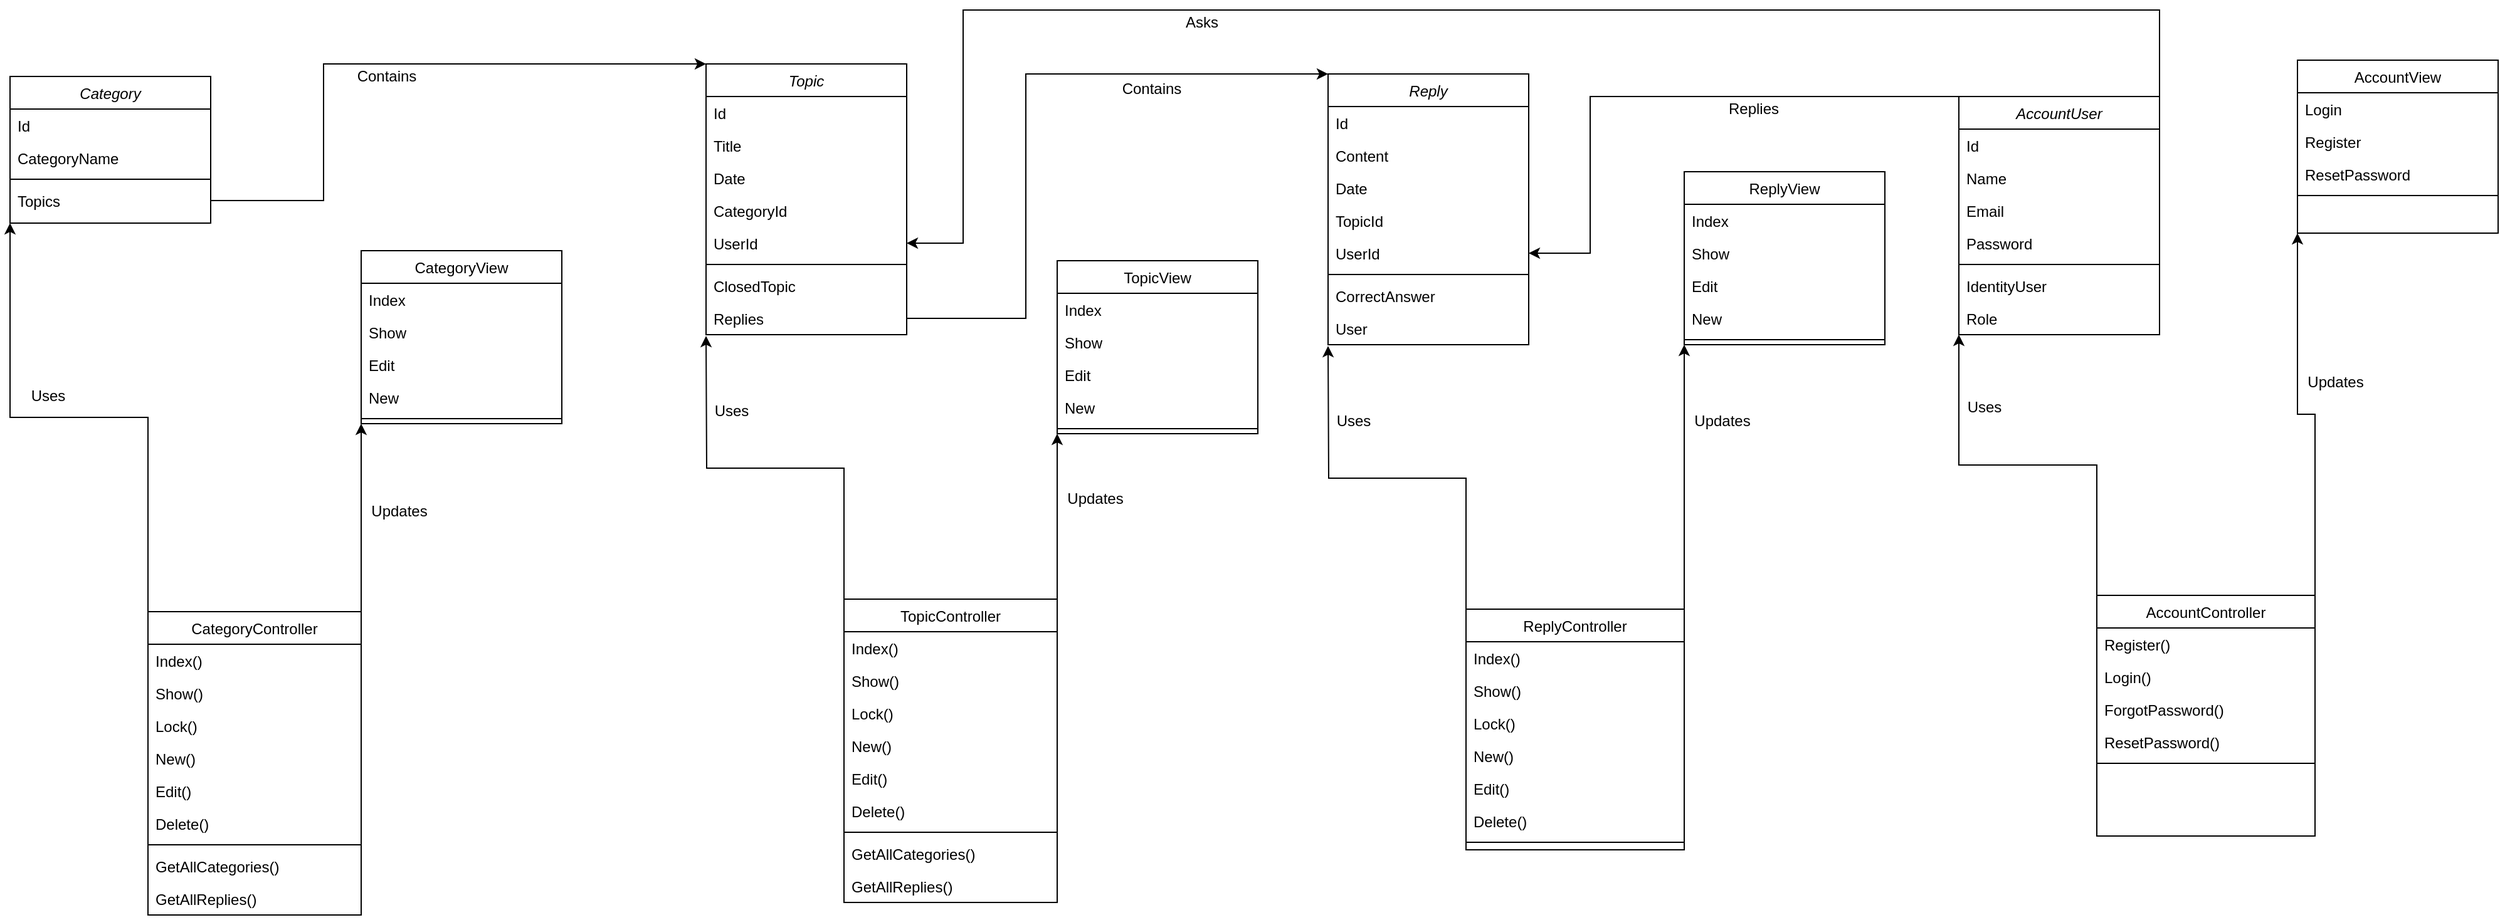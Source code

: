 <mxfile version="14.2.9" type="device"><diagram id="C5RBs43oDa-KdzZeNtuy" name="Page-1"><mxGraphModel dx="2053" dy="934" grid="1" gridSize="10" guides="1" tooltips="1" connect="1" arrows="1" fold="1" page="1" pageScale="1" pageWidth="827" pageHeight="1169" math="0" shadow="0"><root><mxCell id="WIyWlLk6GJQsqaUBKTNV-0"/><mxCell id="WIyWlLk6GJQsqaUBKTNV-1" parent="WIyWlLk6GJQsqaUBKTNV-0"/><mxCell id="Fu2iO0WbzCDHiVTkHdPR-131" value="Topic" style="swimlane;fontStyle=2;align=center;verticalAlign=top;childLayout=stackLayout;horizontal=1;startSize=26;horizontalStack=0;resizeParent=1;resizeLast=0;collapsible=1;marginBottom=0;rounded=0;shadow=0;strokeWidth=1;" vertex="1" parent="WIyWlLk6GJQsqaUBKTNV-1"><mxGeometry x="655" y="63" width="160" height="216" as="geometry"><mxRectangle x="230" y="140" width="160" height="26" as="alternateBounds"/></mxGeometry></mxCell><mxCell id="Fu2iO0WbzCDHiVTkHdPR-132" value="Id" style="text;align=left;verticalAlign=top;spacingLeft=4;spacingRight=4;overflow=hidden;rotatable=0;points=[[0,0.5],[1,0.5]];portConstraint=eastwest;" vertex="1" parent="Fu2iO0WbzCDHiVTkHdPR-131"><mxGeometry y="26" width="160" height="26" as="geometry"/></mxCell><mxCell id="Fu2iO0WbzCDHiVTkHdPR-133" value="Title" style="text;align=left;verticalAlign=top;spacingLeft=4;spacingRight=4;overflow=hidden;rotatable=0;points=[[0,0.5],[1,0.5]];portConstraint=eastwest;rounded=0;shadow=0;html=0;" vertex="1" parent="Fu2iO0WbzCDHiVTkHdPR-131"><mxGeometry y="52" width="160" height="26" as="geometry"/></mxCell><mxCell id="Fu2iO0WbzCDHiVTkHdPR-134" value="Date" style="text;align=left;verticalAlign=top;spacingLeft=4;spacingRight=4;overflow=hidden;rotatable=0;points=[[0,0.5],[1,0.5]];portConstraint=eastwest;rounded=0;shadow=0;html=0;" vertex="1" parent="Fu2iO0WbzCDHiVTkHdPR-131"><mxGeometry y="78" width="160" height="26" as="geometry"/></mxCell><mxCell id="Fu2iO0WbzCDHiVTkHdPR-135" value="CategoryId" style="text;align=left;verticalAlign=top;spacingLeft=4;spacingRight=4;overflow=hidden;rotatable=0;points=[[0,0.5],[1,0.5]];portConstraint=eastwest;rounded=0;shadow=0;html=0;" vertex="1" parent="Fu2iO0WbzCDHiVTkHdPR-131"><mxGeometry y="104" width="160" height="26" as="geometry"/></mxCell><mxCell id="Fu2iO0WbzCDHiVTkHdPR-136" value="UserId" style="text;align=left;verticalAlign=top;spacingLeft=4;spacingRight=4;overflow=hidden;rotatable=0;points=[[0,0.5],[1,0.5]];portConstraint=eastwest;rounded=0;shadow=0;html=0;" vertex="1" parent="Fu2iO0WbzCDHiVTkHdPR-131"><mxGeometry y="130" width="160" height="26" as="geometry"/></mxCell><mxCell id="Fu2iO0WbzCDHiVTkHdPR-137" value="" style="line;html=1;strokeWidth=1;align=left;verticalAlign=middle;spacingTop=-1;spacingLeft=3;spacingRight=3;rotatable=0;labelPosition=right;points=[];portConstraint=eastwest;" vertex="1" parent="Fu2iO0WbzCDHiVTkHdPR-131"><mxGeometry y="156" width="160" height="8" as="geometry"/></mxCell><mxCell id="Fu2iO0WbzCDHiVTkHdPR-138" value="ClosedTopic" style="text;align=left;verticalAlign=top;spacingLeft=4;spacingRight=4;overflow=hidden;rotatable=0;points=[[0,0.5],[1,0.5]];portConstraint=eastwest;" vertex="1" parent="Fu2iO0WbzCDHiVTkHdPR-131"><mxGeometry y="164" width="160" height="26" as="geometry"/></mxCell><mxCell id="Fu2iO0WbzCDHiVTkHdPR-139" value="Replies" style="text;align=left;verticalAlign=top;spacingLeft=4;spacingRight=4;overflow=hidden;rotatable=0;points=[[0,0.5],[1,0.5]];portConstraint=eastwest;" vertex="1" parent="Fu2iO0WbzCDHiVTkHdPR-131"><mxGeometry y="190" width="160" height="26" as="geometry"/></mxCell><mxCell id="Fu2iO0WbzCDHiVTkHdPR-140" value="TopicView" style="swimlane;fontStyle=0;align=center;verticalAlign=top;childLayout=stackLayout;horizontal=1;startSize=26;horizontalStack=0;resizeParent=1;resizeLast=0;collapsible=1;marginBottom=0;rounded=0;shadow=0;strokeWidth=1;" vertex="1" parent="WIyWlLk6GJQsqaUBKTNV-1"><mxGeometry x="935" y="220" width="160" height="138" as="geometry"><mxRectangle x="340" y="380" width="170" height="26" as="alternateBounds"/></mxGeometry></mxCell><mxCell id="Fu2iO0WbzCDHiVTkHdPR-141" value="Index" style="text;align=left;verticalAlign=top;spacingLeft=4;spacingRight=4;overflow=hidden;rotatable=0;points=[[0,0.5],[1,0.5]];portConstraint=eastwest;" vertex="1" parent="Fu2iO0WbzCDHiVTkHdPR-140"><mxGeometry y="26" width="160" height="26" as="geometry"/></mxCell><mxCell id="Fu2iO0WbzCDHiVTkHdPR-142" value="Show" style="text;align=left;verticalAlign=top;spacingLeft=4;spacingRight=4;overflow=hidden;rotatable=0;points=[[0,0.5],[1,0.5]];portConstraint=eastwest;" vertex="1" parent="Fu2iO0WbzCDHiVTkHdPR-140"><mxGeometry y="52" width="160" height="26" as="geometry"/></mxCell><mxCell id="Fu2iO0WbzCDHiVTkHdPR-143" value="Edit" style="text;align=left;verticalAlign=top;spacingLeft=4;spacingRight=4;overflow=hidden;rotatable=0;points=[[0,0.5],[1,0.5]];portConstraint=eastwest;" vertex="1" parent="Fu2iO0WbzCDHiVTkHdPR-140"><mxGeometry y="78" width="160" height="26" as="geometry"/></mxCell><mxCell id="Fu2iO0WbzCDHiVTkHdPR-144" value="New" style="text;align=left;verticalAlign=top;spacingLeft=4;spacingRight=4;overflow=hidden;rotatable=0;points=[[0,0.5],[1,0.5]];portConstraint=eastwest;" vertex="1" parent="Fu2iO0WbzCDHiVTkHdPR-140"><mxGeometry y="104" width="160" height="26" as="geometry"/></mxCell><mxCell id="Fu2iO0WbzCDHiVTkHdPR-145" value="" style="line;html=1;strokeWidth=1;align=left;verticalAlign=middle;spacingTop=-1;spacingLeft=3;spacingRight=3;rotatable=0;labelPosition=right;points=[];portConstraint=eastwest;" vertex="1" parent="Fu2iO0WbzCDHiVTkHdPR-140"><mxGeometry y="130" width="160" height="8" as="geometry"/></mxCell><mxCell id="Fu2iO0WbzCDHiVTkHdPR-146" style="edgeStyle=orthogonalEdgeStyle;rounded=0;orthogonalLoop=1;jettySize=auto;html=1;exitX=0;exitY=0;exitDx=0;exitDy=0;" edge="1" parent="WIyWlLk6GJQsqaUBKTNV-1" source="Fu2iO0WbzCDHiVTkHdPR-148"><mxGeometry relative="1" as="geometry"><mxPoint x="655" y="280" as="targetPoint"/></mxGeometry></mxCell><mxCell id="Fu2iO0WbzCDHiVTkHdPR-147" style="edgeStyle=orthogonalEdgeStyle;rounded=0;orthogonalLoop=1;jettySize=auto;html=1;exitX=1;exitY=0;exitDx=0;exitDy=0;entryX=0;entryY=1;entryDx=0;entryDy=0;" edge="1" parent="WIyWlLk6GJQsqaUBKTNV-1" source="Fu2iO0WbzCDHiVTkHdPR-148" target="Fu2iO0WbzCDHiVTkHdPR-140"><mxGeometry relative="1" as="geometry"/></mxCell><mxCell id="Fu2iO0WbzCDHiVTkHdPR-148" value="TopicController" style="swimlane;fontStyle=0;align=center;verticalAlign=top;childLayout=stackLayout;horizontal=1;startSize=26;horizontalStack=0;resizeParent=1;resizeLast=0;collapsible=1;marginBottom=0;rounded=0;shadow=0;strokeWidth=1;" vertex="1" parent="WIyWlLk6GJQsqaUBKTNV-1"><mxGeometry x="765" y="490" width="170" height="242" as="geometry"><mxRectangle x="550" y="140" width="160" height="26" as="alternateBounds"/></mxGeometry></mxCell><mxCell id="Fu2iO0WbzCDHiVTkHdPR-149" value="Index()" style="text;align=left;verticalAlign=top;spacingLeft=4;spacingRight=4;overflow=hidden;rotatable=0;points=[[0,0.5],[1,0.5]];portConstraint=eastwest;" vertex="1" parent="Fu2iO0WbzCDHiVTkHdPR-148"><mxGeometry y="26" width="170" height="26" as="geometry"/></mxCell><mxCell id="Fu2iO0WbzCDHiVTkHdPR-150" value="Show()" style="text;align=left;verticalAlign=top;spacingLeft=4;spacingRight=4;overflow=hidden;rotatable=0;points=[[0,0.5],[1,0.5]];portConstraint=eastwest;rounded=0;shadow=0;html=0;" vertex="1" parent="Fu2iO0WbzCDHiVTkHdPR-148"><mxGeometry y="52" width="170" height="26" as="geometry"/></mxCell><mxCell id="Fu2iO0WbzCDHiVTkHdPR-151" value="Lock()" style="text;align=left;verticalAlign=top;spacingLeft=4;spacingRight=4;overflow=hidden;rotatable=0;points=[[0,0.5],[1,0.5]];portConstraint=eastwest;rounded=0;shadow=0;html=0;" vertex="1" parent="Fu2iO0WbzCDHiVTkHdPR-148"><mxGeometry y="78" width="170" height="26" as="geometry"/></mxCell><mxCell id="Fu2iO0WbzCDHiVTkHdPR-152" value="New()" style="text;align=left;verticalAlign=top;spacingLeft=4;spacingRight=4;overflow=hidden;rotatable=0;points=[[0,0.5],[1,0.5]];portConstraint=eastwest;rounded=0;shadow=0;html=0;" vertex="1" parent="Fu2iO0WbzCDHiVTkHdPR-148"><mxGeometry y="104" width="170" height="26" as="geometry"/></mxCell><mxCell id="Fu2iO0WbzCDHiVTkHdPR-153" value="Edit()" style="text;align=left;verticalAlign=top;spacingLeft=4;spacingRight=4;overflow=hidden;rotatable=0;points=[[0,0.5],[1,0.5]];portConstraint=eastwest;rounded=0;shadow=0;html=0;" vertex="1" parent="Fu2iO0WbzCDHiVTkHdPR-148"><mxGeometry y="130" width="170" height="26" as="geometry"/></mxCell><mxCell id="Fu2iO0WbzCDHiVTkHdPR-154" value="Delete()" style="text;align=left;verticalAlign=top;spacingLeft=4;spacingRight=4;overflow=hidden;rotatable=0;points=[[0,0.5],[1,0.5]];portConstraint=eastwest;rounded=0;shadow=0;html=0;" vertex="1" parent="Fu2iO0WbzCDHiVTkHdPR-148"><mxGeometry y="156" width="170" height="26" as="geometry"/></mxCell><mxCell id="Fu2iO0WbzCDHiVTkHdPR-155" value="" style="line;html=1;strokeWidth=1;align=left;verticalAlign=middle;spacingTop=-1;spacingLeft=3;spacingRight=3;rotatable=0;labelPosition=right;points=[];portConstraint=eastwest;" vertex="1" parent="Fu2iO0WbzCDHiVTkHdPR-148"><mxGeometry y="182" width="170" height="8" as="geometry"/></mxCell><mxCell id="Fu2iO0WbzCDHiVTkHdPR-156" value="GetAllCategories()" style="text;align=left;verticalAlign=top;spacingLeft=4;spacingRight=4;overflow=hidden;rotatable=0;points=[[0,0.5],[1,0.5]];portConstraint=eastwest;" vertex="1" parent="Fu2iO0WbzCDHiVTkHdPR-148"><mxGeometry y="190" width="170" height="26" as="geometry"/></mxCell><mxCell id="Fu2iO0WbzCDHiVTkHdPR-157" value="GetAllReplies()" style="text;align=left;verticalAlign=top;spacingLeft=4;spacingRight=4;overflow=hidden;rotatable=0;points=[[0,0.5],[1,0.5]];portConstraint=eastwest;" vertex="1" parent="Fu2iO0WbzCDHiVTkHdPR-148"><mxGeometry y="216" width="170" height="26" as="geometry"/></mxCell><mxCell id="Fu2iO0WbzCDHiVTkHdPR-158" value="Uses" style="text;html=1;align=center;verticalAlign=middle;resizable=0;points=[];autosize=1;" vertex="1" parent="WIyWlLk6GJQsqaUBKTNV-1"><mxGeometry x="655" y="330" width="40" height="20" as="geometry"/></mxCell><mxCell id="Fu2iO0WbzCDHiVTkHdPR-159" value="Updates" style="text;html=1;align=center;verticalAlign=middle;resizable=0;points=[];autosize=1;" vertex="1" parent="WIyWlLk6GJQsqaUBKTNV-1"><mxGeometry x="935" y="400" width="60" height="20" as="geometry"/></mxCell><mxCell id="Fu2iO0WbzCDHiVTkHdPR-160" value="Reply" style="swimlane;fontStyle=2;align=center;verticalAlign=top;childLayout=stackLayout;horizontal=1;startSize=26;horizontalStack=0;resizeParent=1;resizeLast=0;collapsible=1;marginBottom=0;rounded=0;shadow=0;strokeWidth=1;" vertex="1" parent="WIyWlLk6GJQsqaUBKTNV-1"><mxGeometry x="1151" y="71" width="160" height="216" as="geometry"><mxRectangle x="230" y="140" width="160" height="26" as="alternateBounds"/></mxGeometry></mxCell><mxCell id="Fu2iO0WbzCDHiVTkHdPR-161" value="Id" style="text;align=left;verticalAlign=top;spacingLeft=4;spacingRight=4;overflow=hidden;rotatable=0;points=[[0,0.5],[1,0.5]];portConstraint=eastwest;" vertex="1" parent="Fu2iO0WbzCDHiVTkHdPR-160"><mxGeometry y="26" width="160" height="26" as="geometry"/></mxCell><mxCell id="Fu2iO0WbzCDHiVTkHdPR-162" value="Content" style="text;align=left;verticalAlign=top;spacingLeft=4;spacingRight=4;overflow=hidden;rotatable=0;points=[[0,0.5],[1,0.5]];portConstraint=eastwest;rounded=0;shadow=0;html=0;" vertex="1" parent="Fu2iO0WbzCDHiVTkHdPR-160"><mxGeometry y="52" width="160" height="26" as="geometry"/></mxCell><mxCell id="Fu2iO0WbzCDHiVTkHdPR-163" value="Date" style="text;align=left;verticalAlign=top;spacingLeft=4;spacingRight=4;overflow=hidden;rotatable=0;points=[[0,0.5],[1,0.5]];portConstraint=eastwest;rounded=0;shadow=0;html=0;" vertex="1" parent="Fu2iO0WbzCDHiVTkHdPR-160"><mxGeometry y="78" width="160" height="26" as="geometry"/></mxCell><mxCell id="Fu2iO0WbzCDHiVTkHdPR-164" value="TopicId" style="text;align=left;verticalAlign=top;spacingLeft=4;spacingRight=4;overflow=hidden;rotatable=0;points=[[0,0.5],[1,0.5]];portConstraint=eastwest;rounded=0;shadow=0;html=0;" vertex="1" parent="Fu2iO0WbzCDHiVTkHdPR-160"><mxGeometry y="104" width="160" height="26" as="geometry"/></mxCell><mxCell id="Fu2iO0WbzCDHiVTkHdPR-165" value="UserId" style="text;align=left;verticalAlign=top;spacingLeft=4;spacingRight=4;overflow=hidden;rotatable=0;points=[[0,0.5],[1,0.5]];portConstraint=eastwest;rounded=0;shadow=0;html=0;" vertex="1" parent="Fu2iO0WbzCDHiVTkHdPR-160"><mxGeometry y="130" width="160" height="26" as="geometry"/></mxCell><mxCell id="Fu2iO0WbzCDHiVTkHdPR-166" value="" style="line;html=1;strokeWidth=1;align=left;verticalAlign=middle;spacingTop=-1;spacingLeft=3;spacingRight=3;rotatable=0;labelPosition=right;points=[];portConstraint=eastwest;" vertex="1" parent="Fu2iO0WbzCDHiVTkHdPR-160"><mxGeometry y="156" width="160" height="8" as="geometry"/></mxCell><mxCell id="Fu2iO0WbzCDHiVTkHdPR-167" value="CorrectAnswer" style="text;align=left;verticalAlign=top;spacingLeft=4;spacingRight=4;overflow=hidden;rotatable=0;points=[[0,0.5],[1,0.5]];portConstraint=eastwest;" vertex="1" parent="Fu2iO0WbzCDHiVTkHdPR-160"><mxGeometry y="164" width="160" height="26" as="geometry"/></mxCell><mxCell id="Fu2iO0WbzCDHiVTkHdPR-168" value="User" style="text;align=left;verticalAlign=top;spacingLeft=4;spacingRight=4;overflow=hidden;rotatable=0;points=[[0,0.5],[1,0.5]];portConstraint=eastwest;" vertex="1" parent="Fu2iO0WbzCDHiVTkHdPR-160"><mxGeometry y="190" width="160" height="26" as="geometry"/></mxCell><mxCell id="Fu2iO0WbzCDHiVTkHdPR-169" value="ReplyView" style="swimlane;fontStyle=0;align=center;verticalAlign=top;childLayout=stackLayout;horizontal=1;startSize=26;horizontalStack=0;resizeParent=1;resizeLast=0;collapsible=1;marginBottom=0;rounded=0;shadow=0;strokeWidth=1;" vertex="1" parent="WIyWlLk6GJQsqaUBKTNV-1"><mxGeometry x="1435" y="149" width="160" height="138" as="geometry"><mxRectangle x="340" y="380" width="170" height="26" as="alternateBounds"/></mxGeometry></mxCell><mxCell id="Fu2iO0WbzCDHiVTkHdPR-170" value="Index" style="text;align=left;verticalAlign=top;spacingLeft=4;spacingRight=4;overflow=hidden;rotatable=0;points=[[0,0.5],[1,0.5]];portConstraint=eastwest;" vertex="1" parent="Fu2iO0WbzCDHiVTkHdPR-169"><mxGeometry y="26" width="160" height="26" as="geometry"/></mxCell><mxCell id="Fu2iO0WbzCDHiVTkHdPR-171" value="Show" style="text;align=left;verticalAlign=top;spacingLeft=4;spacingRight=4;overflow=hidden;rotatable=0;points=[[0,0.5],[1,0.5]];portConstraint=eastwest;" vertex="1" parent="Fu2iO0WbzCDHiVTkHdPR-169"><mxGeometry y="52" width="160" height="26" as="geometry"/></mxCell><mxCell id="Fu2iO0WbzCDHiVTkHdPR-172" value="Edit" style="text;align=left;verticalAlign=top;spacingLeft=4;spacingRight=4;overflow=hidden;rotatable=0;points=[[0,0.5],[1,0.5]];portConstraint=eastwest;" vertex="1" parent="Fu2iO0WbzCDHiVTkHdPR-169"><mxGeometry y="78" width="160" height="26" as="geometry"/></mxCell><mxCell id="Fu2iO0WbzCDHiVTkHdPR-173" value="New" style="text;align=left;verticalAlign=top;spacingLeft=4;spacingRight=4;overflow=hidden;rotatable=0;points=[[0,0.5],[1,0.5]];portConstraint=eastwest;" vertex="1" parent="Fu2iO0WbzCDHiVTkHdPR-169"><mxGeometry y="104" width="160" height="26" as="geometry"/></mxCell><mxCell id="Fu2iO0WbzCDHiVTkHdPR-174" value="" style="line;html=1;strokeWidth=1;align=left;verticalAlign=middle;spacingTop=-1;spacingLeft=3;spacingRight=3;rotatable=0;labelPosition=right;points=[];portConstraint=eastwest;" vertex="1" parent="Fu2iO0WbzCDHiVTkHdPR-169"><mxGeometry y="130" width="160" height="8" as="geometry"/></mxCell><mxCell id="Fu2iO0WbzCDHiVTkHdPR-175" style="edgeStyle=orthogonalEdgeStyle;rounded=0;orthogonalLoop=1;jettySize=auto;html=1;exitX=0;exitY=0;exitDx=0;exitDy=0;" edge="1" parent="WIyWlLk6GJQsqaUBKTNV-1" source="Fu2iO0WbzCDHiVTkHdPR-177"><mxGeometry relative="1" as="geometry"><mxPoint x="1151" y="288" as="targetPoint"/></mxGeometry></mxCell><mxCell id="Fu2iO0WbzCDHiVTkHdPR-176" style="edgeStyle=orthogonalEdgeStyle;rounded=0;orthogonalLoop=1;jettySize=auto;html=1;exitX=1;exitY=0;exitDx=0;exitDy=0;entryX=0;entryY=1;entryDx=0;entryDy=0;" edge="1" parent="WIyWlLk6GJQsqaUBKTNV-1" source="Fu2iO0WbzCDHiVTkHdPR-177" target="Fu2iO0WbzCDHiVTkHdPR-169"><mxGeometry relative="1" as="geometry"/></mxCell><mxCell id="Fu2iO0WbzCDHiVTkHdPR-177" value="ReplyController" style="swimlane;fontStyle=0;align=center;verticalAlign=top;childLayout=stackLayout;horizontal=1;startSize=26;horizontalStack=0;resizeParent=1;resizeLast=0;collapsible=1;marginBottom=0;rounded=0;shadow=0;strokeWidth=1;" vertex="1" parent="WIyWlLk6GJQsqaUBKTNV-1"><mxGeometry x="1261" y="498" width="174" height="192" as="geometry"><mxRectangle x="550" y="140" width="160" height="26" as="alternateBounds"/></mxGeometry></mxCell><mxCell id="Fu2iO0WbzCDHiVTkHdPR-178" value="Index()" style="text;align=left;verticalAlign=top;spacingLeft=4;spacingRight=4;overflow=hidden;rotatable=0;points=[[0,0.5],[1,0.5]];portConstraint=eastwest;" vertex="1" parent="Fu2iO0WbzCDHiVTkHdPR-177"><mxGeometry y="26" width="174" height="26" as="geometry"/></mxCell><mxCell id="Fu2iO0WbzCDHiVTkHdPR-179" value="Show()" style="text;align=left;verticalAlign=top;spacingLeft=4;spacingRight=4;overflow=hidden;rotatable=0;points=[[0,0.5],[1,0.5]];portConstraint=eastwest;rounded=0;shadow=0;html=0;" vertex="1" parent="Fu2iO0WbzCDHiVTkHdPR-177"><mxGeometry y="52" width="174" height="26" as="geometry"/></mxCell><mxCell id="Fu2iO0WbzCDHiVTkHdPR-180" value="Lock()" style="text;align=left;verticalAlign=top;spacingLeft=4;spacingRight=4;overflow=hidden;rotatable=0;points=[[0,0.5],[1,0.5]];portConstraint=eastwest;rounded=0;shadow=0;html=0;" vertex="1" parent="Fu2iO0WbzCDHiVTkHdPR-177"><mxGeometry y="78" width="174" height="26" as="geometry"/></mxCell><mxCell id="Fu2iO0WbzCDHiVTkHdPR-181" value="New()" style="text;align=left;verticalAlign=top;spacingLeft=4;spacingRight=4;overflow=hidden;rotatable=0;points=[[0,0.5],[1,0.5]];portConstraint=eastwest;rounded=0;shadow=0;html=0;" vertex="1" parent="Fu2iO0WbzCDHiVTkHdPR-177"><mxGeometry y="104" width="174" height="26" as="geometry"/></mxCell><mxCell id="Fu2iO0WbzCDHiVTkHdPR-182" value="Edit()" style="text;align=left;verticalAlign=top;spacingLeft=4;spacingRight=4;overflow=hidden;rotatable=0;points=[[0,0.5],[1,0.5]];portConstraint=eastwest;rounded=0;shadow=0;html=0;" vertex="1" parent="Fu2iO0WbzCDHiVTkHdPR-177"><mxGeometry y="130" width="174" height="26" as="geometry"/></mxCell><mxCell id="Fu2iO0WbzCDHiVTkHdPR-183" value="Delete()" style="text;align=left;verticalAlign=top;spacingLeft=4;spacingRight=4;overflow=hidden;rotatable=0;points=[[0,0.5],[1,0.5]];portConstraint=eastwest;rounded=0;shadow=0;html=0;" vertex="1" parent="Fu2iO0WbzCDHiVTkHdPR-177"><mxGeometry y="156" width="174" height="26" as="geometry"/></mxCell><mxCell id="Fu2iO0WbzCDHiVTkHdPR-184" value="" style="line;html=1;strokeWidth=1;align=left;verticalAlign=middle;spacingTop=-1;spacingLeft=3;spacingRight=3;rotatable=0;labelPosition=right;points=[];portConstraint=eastwest;" vertex="1" parent="Fu2iO0WbzCDHiVTkHdPR-177"><mxGeometry y="182" width="174" height="8" as="geometry"/></mxCell><mxCell id="Fu2iO0WbzCDHiVTkHdPR-185" value="Uses" style="text;html=1;align=center;verticalAlign=middle;resizable=0;points=[];autosize=1;" vertex="1" parent="WIyWlLk6GJQsqaUBKTNV-1"><mxGeometry x="1151" y="338" width="40" height="20" as="geometry"/></mxCell><mxCell id="Fu2iO0WbzCDHiVTkHdPR-186" value="Updates" style="text;html=1;align=center;verticalAlign=middle;resizable=0;points=[];autosize=1;" vertex="1" parent="WIyWlLk6GJQsqaUBKTNV-1"><mxGeometry x="1435" y="338" width="60" height="20" as="geometry"/></mxCell><mxCell id="Fu2iO0WbzCDHiVTkHdPR-187" style="edgeStyle=orthogonalEdgeStyle;rounded=0;orthogonalLoop=1;jettySize=auto;html=1;entryX=0;entryY=0;entryDx=0;entryDy=0;" edge="1" parent="WIyWlLk6GJQsqaUBKTNV-1" source="Fu2iO0WbzCDHiVTkHdPR-139" target="Fu2iO0WbzCDHiVTkHdPR-160"><mxGeometry relative="1" as="geometry"><Array as="points"><mxPoint x="910" y="266"/><mxPoint x="910" y="71"/></Array></mxGeometry></mxCell><mxCell id="Fu2iO0WbzCDHiVTkHdPR-188" value="Contains" style="text;html=1;align=center;verticalAlign=middle;resizable=0;points=[];autosize=1;" vertex="1" parent="WIyWlLk6GJQsqaUBKTNV-1"><mxGeometry x="980" y="73" width="60" height="20" as="geometry"/></mxCell><mxCell id="Fu2iO0WbzCDHiVTkHdPR-189" value="Category" style="swimlane;fontStyle=2;align=center;verticalAlign=top;childLayout=stackLayout;horizontal=1;startSize=26;horizontalStack=0;resizeParent=1;resizeLast=0;collapsible=1;marginBottom=0;rounded=0;shadow=0;strokeWidth=1;" vertex="1" parent="WIyWlLk6GJQsqaUBKTNV-1"><mxGeometry x="100" y="73" width="160" height="117" as="geometry"><mxRectangle x="230" y="140" width="160" height="26" as="alternateBounds"/></mxGeometry></mxCell><mxCell id="Fu2iO0WbzCDHiVTkHdPR-190" value="Id" style="text;align=left;verticalAlign=top;spacingLeft=4;spacingRight=4;overflow=hidden;rotatable=0;points=[[0,0.5],[1,0.5]];portConstraint=eastwest;" vertex="1" parent="Fu2iO0WbzCDHiVTkHdPR-189"><mxGeometry y="26" width="160" height="26" as="geometry"/></mxCell><mxCell id="Fu2iO0WbzCDHiVTkHdPR-191" value="CategoryName" style="text;align=left;verticalAlign=top;spacingLeft=4;spacingRight=4;overflow=hidden;rotatable=0;points=[[0,0.5],[1,0.5]];portConstraint=eastwest;rounded=0;shadow=0;html=0;" vertex="1" parent="Fu2iO0WbzCDHiVTkHdPR-189"><mxGeometry y="52" width="160" height="26" as="geometry"/></mxCell><mxCell id="Fu2iO0WbzCDHiVTkHdPR-195" value="" style="line;html=1;strokeWidth=1;align=left;verticalAlign=middle;spacingTop=-1;spacingLeft=3;spacingRight=3;rotatable=0;labelPosition=right;points=[];portConstraint=eastwest;" vertex="1" parent="Fu2iO0WbzCDHiVTkHdPR-189"><mxGeometry y="78" width="160" height="8" as="geometry"/></mxCell><mxCell id="Fu2iO0WbzCDHiVTkHdPR-196" value="Topics" style="text;align=left;verticalAlign=top;spacingLeft=4;spacingRight=4;overflow=hidden;rotatable=0;points=[[0,0.5],[1,0.5]];portConstraint=eastwest;" vertex="1" parent="Fu2iO0WbzCDHiVTkHdPR-189"><mxGeometry y="86" width="160" height="26" as="geometry"/></mxCell><mxCell id="Fu2iO0WbzCDHiVTkHdPR-198" value="CategoryView" style="swimlane;fontStyle=0;align=center;verticalAlign=top;childLayout=stackLayout;horizontal=1;startSize=26;horizontalStack=0;resizeParent=1;resizeLast=0;collapsible=1;marginBottom=0;rounded=0;shadow=0;strokeWidth=1;" vertex="1" parent="WIyWlLk6GJQsqaUBKTNV-1"><mxGeometry x="380" y="212" width="160" height="138" as="geometry"><mxRectangle x="340" y="380" width="170" height="26" as="alternateBounds"/></mxGeometry></mxCell><mxCell id="Fu2iO0WbzCDHiVTkHdPR-199" value="Index" style="text;align=left;verticalAlign=top;spacingLeft=4;spacingRight=4;overflow=hidden;rotatable=0;points=[[0,0.5],[1,0.5]];portConstraint=eastwest;" vertex="1" parent="Fu2iO0WbzCDHiVTkHdPR-198"><mxGeometry y="26" width="160" height="26" as="geometry"/></mxCell><mxCell id="Fu2iO0WbzCDHiVTkHdPR-200" value="Show" style="text;align=left;verticalAlign=top;spacingLeft=4;spacingRight=4;overflow=hidden;rotatable=0;points=[[0,0.5],[1,0.5]];portConstraint=eastwest;" vertex="1" parent="Fu2iO0WbzCDHiVTkHdPR-198"><mxGeometry y="52" width="160" height="26" as="geometry"/></mxCell><mxCell id="Fu2iO0WbzCDHiVTkHdPR-201" value="Edit" style="text;align=left;verticalAlign=top;spacingLeft=4;spacingRight=4;overflow=hidden;rotatable=0;points=[[0,0.5],[1,0.5]];portConstraint=eastwest;" vertex="1" parent="Fu2iO0WbzCDHiVTkHdPR-198"><mxGeometry y="78" width="160" height="26" as="geometry"/></mxCell><mxCell id="Fu2iO0WbzCDHiVTkHdPR-202" value="New" style="text;align=left;verticalAlign=top;spacingLeft=4;spacingRight=4;overflow=hidden;rotatable=0;points=[[0,0.5],[1,0.5]];portConstraint=eastwest;" vertex="1" parent="Fu2iO0WbzCDHiVTkHdPR-198"><mxGeometry y="104" width="160" height="26" as="geometry"/></mxCell><mxCell id="Fu2iO0WbzCDHiVTkHdPR-203" value="" style="line;html=1;strokeWidth=1;align=left;verticalAlign=middle;spacingTop=-1;spacingLeft=3;spacingRight=3;rotatable=0;labelPosition=right;points=[];portConstraint=eastwest;" vertex="1" parent="Fu2iO0WbzCDHiVTkHdPR-198"><mxGeometry y="130" width="160" height="8" as="geometry"/></mxCell><mxCell id="Fu2iO0WbzCDHiVTkHdPR-204" style="edgeStyle=orthogonalEdgeStyle;rounded=0;orthogonalLoop=1;jettySize=auto;html=1;exitX=0;exitY=0;exitDx=0;exitDy=0;entryX=0;entryY=1;entryDx=0;entryDy=0;" edge="1" parent="WIyWlLk6GJQsqaUBKTNV-1" source="Fu2iO0WbzCDHiVTkHdPR-206" target="Fu2iO0WbzCDHiVTkHdPR-189"><mxGeometry relative="1" as="geometry"><mxPoint x="100" y="290" as="targetPoint"/></mxGeometry></mxCell><mxCell id="Fu2iO0WbzCDHiVTkHdPR-205" style="edgeStyle=orthogonalEdgeStyle;rounded=0;orthogonalLoop=1;jettySize=auto;html=1;exitX=1;exitY=0;exitDx=0;exitDy=0;entryX=0;entryY=1;entryDx=0;entryDy=0;" edge="1" parent="WIyWlLk6GJQsqaUBKTNV-1" source="Fu2iO0WbzCDHiVTkHdPR-206" target="Fu2iO0WbzCDHiVTkHdPR-198"><mxGeometry relative="1" as="geometry"/></mxCell><mxCell id="Fu2iO0WbzCDHiVTkHdPR-206" value="CategoryController" style="swimlane;fontStyle=0;align=center;verticalAlign=top;childLayout=stackLayout;horizontal=1;startSize=26;horizontalStack=0;resizeParent=1;resizeLast=0;collapsible=1;marginBottom=0;rounded=0;shadow=0;strokeWidth=1;" vertex="1" parent="WIyWlLk6GJQsqaUBKTNV-1"><mxGeometry x="210" y="500" width="170" height="242" as="geometry"><mxRectangle x="550" y="140" width="160" height="26" as="alternateBounds"/></mxGeometry></mxCell><mxCell id="Fu2iO0WbzCDHiVTkHdPR-207" value="Index()" style="text;align=left;verticalAlign=top;spacingLeft=4;spacingRight=4;overflow=hidden;rotatable=0;points=[[0,0.5],[1,0.5]];portConstraint=eastwest;" vertex="1" parent="Fu2iO0WbzCDHiVTkHdPR-206"><mxGeometry y="26" width="170" height="26" as="geometry"/></mxCell><mxCell id="Fu2iO0WbzCDHiVTkHdPR-208" value="Show()" style="text;align=left;verticalAlign=top;spacingLeft=4;spacingRight=4;overflow=hidden;rotatable=0;points=[[0,0.5],[1,0.5]];portConstraint=eastwest;rounded=0;shadow=0;html=0;" vertex="1" parent="Fu2iO0WbzCDHiVTkHdPR-206"><mxGeometry y="52" width="170" height="26" as="geometry"/></mxCell><mxCell id="Fu2iO0WbzCDHiVTkHdPR-209" value="Lock()" style="text;align=left;verticalAlign=top;spacingLeft=4;spacingRight=4;overflow=hidden;rotatable=0;points=[[0,0.5],[1,0.5]];portConstraint=eastwest;rounded=0;shadow=0;html=0;" vertex="1" parent="Fu2iO0WbzCDHiVTkHdPR-206"><mxGeometry y="78" width="170" height="26" as="geometry"/></mxCell><mxCell id="Fu2iO0WbzCDHiVTkHdPR-210" value="New()" style="text;align=left;verticalAlign=top;spacingLeft=4;spacingRight=4;overflow=hidden;rotatable=0;points=[[0,0.5],[1,0.5]];portConstraint=eastwest;rounded=0;shadow=0;html=0;" vertex="1" parent="Fu2iO0WbzCDHiVTkHdPR-206"><mxGeometry y="104" width="170" height="26" as="geometry"/></mxCell><mxCell id="Fu2iO0WbzCDHiVTkHdPR-211" value="Edit()" style="text;align=left;verticalAlign=top;spacingLeft=4;spacingRight=4;overflow=hidden;rotatable=0;points=[[0,0.5],[1,0.5]];portConstraint=eastwest;rounded=0;shadow=0;html=0;" vertex="1" parent="Fu2iO0WbzCDHiVTkHdPR-206"><mxGeometry y="130" width="170" height="26" as="geometry"/></mxCell><mxCell id="Fu2iO0WbzCDHiVTkHdPR-212" value="Delete()" style="text;align=left;verticalAlign=top;spacingLeft=4;spacingRight=4;overflow=hidden;rotatable=0;points=[[0,0.5],[1,0.5]];portConstraint=eastwest;rounded=0;shadow=0;html=0;" vertex="1" parent="Fu2iO0WbzCDHiVTkHdPR-206"><mxGeometry y="156" width="170" height="26" as="geometry"/></mxCell><mxCell id="Fu2iO0WbzCDHiVTkHdPR-213" value="" style="line;html=1;strokeWidth=1;align=left;verticalAlign=middle;spacingTop=-1;spacingLeft=3;spacingRight=3;rotatable=0;labelPosition=right;points=[];portConstraint=eastwest;" vertex="1" parent="Fu2iO0WbzCDHiVTkHdPR-206"><mxGeometry y="182" width="170" height="8" as="geometry"/></mxCell><mxCell id="Fu2iO0WbzCDHiVTkHdPR-214" value="GetAllCategories()" style="text;align=left;verticalAlign=top;spacingLeft=4;spacingRight=4;overflow=hidden;rotatable=0;points=[[0,0.5],[1,0.5]];portConstraint=eastwest;" vertex="1" parent="Fu2iO0WbzCDHiVTkHdPR-206"><mxGeometry y="190" width="170" height="26" as="geometry"/></mxCell><mxCell id="Fu2iO0WbzCDHiVTkHdPR-215" value="GetAllReplies()" style="text;align=left;verticalAlign=top;spacingLeft=4;spacingRight=4;overflow=hidden;rotatable=0;points=[[0,0.5],[1,0.5]];portConstraint=eastwest;" vertex="1" parent="Fu2iO0WbzCDHiVTkHdPR-206"><mxGeometry y="216" width="170" height="26" as="geometry"/></mxCell><mxCell id="Fu2iO0WbzCDHiVTkHdPR-216" value="Uses" style="text;html=1;align=center;verticalAlign=middle;resizable=0;points=[];autosize=1;" vertex="1" parent="WIyWlLk6GJQsqaUBKTNV-1"><mxGeometry x="110" y="318" width="40" height="20" as="geometry"/></mxCell><mxCell id="Fu2iO0WbzCDHiVTkHdPR-217" value="Updates" style="text;html=1;align=center;verticalAlign=middle;resizable=0;points=[];autosize=1;" vertex="1" parent="WIyWlLk6GJQsqaUBKTNV-1"><mxGeometry x="380" y="410" width="60" height="20" as="geometry"/></mxCell><mxCell id="Fu2iO0WbzCDHiVTkHdPR-218" value="Contains" style="text;html=1;align=center;verticalAlign=middle;resizable=0;points=[];autosize=1;" vertex="1" parent="WIyWlLk6GJQsqaUBKTNV-1"><mxGeometry x="370" y="63" width="60" height="20" as="geometry"/></mxCell><mxCell id="Fu2iO0WbzCDHiVTkHdPR-219" style="edgeStyle=orthogonalEdgeStyle;rounded=0;orthogonalLoop=1;jettySize=auto;html=1;entryX=0;entryY=0;entryDx=0;entryDy=0;" edge="1" parent="WIyWlLk6GJQsqaUBKTNV-1" source="Fu2iO0WbzCDHiVTkHdPR-196" target="Fu2iO0WbzCDHiVTkHdPR-131"><mxGeometry relative="1" as="geometry"><Array as="points"><mxPoint x="350" y="172"/><mxPoint x="350" y="63"/></Array></mxGeometry></mxCell><mxCell id="Fu2iO0WbzCDHiVTkHdPR-275" value="AccountUser" style="swimlane;fontStyle=2;align=center;verticalAlign=top;childLayout=stackLayout;horizontal=1;startSize=26;horizontalStack=0;resizeParent=1;resizeLast=0;collapsible=1;marginBottom=0;rounded=0;shadow=0;strokeWidth=1;" vertex="1" parent="WIyWlLk6GJQsqaUBKTNV-1"><mxGeometry x="1654" y="89" width="160" height="190" as="geometry"><mxRectangle x="230" y="140" width="160" height="26" as="alternateBounds"/></mxGeometry></mxCell><mxCell id="Fu2iO0WbzCDHiVTkHdPR-276" value="Id" style="text;align=left;verticalAlign=top;spacingLeft=4;spacingRight=4;overflow=hidden;rotatable=0;points=[[0,0.5],[1,0.5]];portConstraint=eastwest;" vertex="1" parent="Fu2iO0WbzCDHiVTkHdPR-275"><mxGeometry y="26" width="160" height="26" as="geometry"/></mxCell><mxCell id="Fu2iO0WbzCDHiVTkHdPR-277" value="Name" style="text;align=left;verticalAlign=top;spacingLeft=4;spacingRight=4;overflow=hidden;rotatable=0;points=[[0,0.5],[1,0.5]];portConstraint=eastwest;rounded=0;shadow=0;html=0;" vertex="1" parent="Fu2iO0WbzCDHiVTkHdPR-275"><mxGeometry y="52" width="160" height="26" as="geometry"/></mxCell><mxCell id="Fu2iO0WbzCDHiVTkHdPR-278" value="Email" style="text;align=left;verticalAlign=top;spacingLeft=4;spacingRight=4;overflow=hidden;rotatable=0;points=[[0,0.5],[1,0.5]];portConstraint=eastwest;rounded=0;shadow=0;html=0;" vertex="1" parent="Fu2iO0WbzCDHiVTkHdPR-275"><mxGeometry y="78" width="160" height="26" as="geometry"/></mxCell><mxCell id="Fu2iO0WbzCDHiVTkHdPR-279" value="Password" style="text;align=left;verticalAlign=top;spacingLeft=4;spacingRight=4;overflow=hidden;rotatable=0;points=[[0,0.5],[1,0.5]];portConstraint=eastwest;rounded=0;shadow=0;html=0;" vertex="1" parent="Fu2iO0WbzCDHiVTkHdPR-275"><mxGeometry y="104" width="160" height="26" as="geometry"/></mxCell><mxCell id="Fu2iO0WbzCDHiVTkHdPR-281" value="" style="line;html=1;strokeWidth=1;align=left;verticalAlign=middle;spacingTop=-1;spacingLeft=3;spacingRight=3;rotatable=0;labelPosition=right;points=[];portConstraint=eastwest;" vertex="1" parent="Fu2iO0WbzCDHiVTkHdPR-275"><mxGeometry y="130" width="160" height="8" as="geometry"/></mxCell><mxCell id="Fu2iO0WbzCDHiVTkHdPR-283" value="IdentityUser" style="text;align=left;verticalAlign=top;spacingLeft=4;spacingRight=4;overflow=hidden;rotatable=0;points=[[0,0.5],[1,0.5]];portConstraint=eastwest;" vertex="1" parent="Fu2iO0WbzCDHiVTkHdPR-275"><mxGeometry y="138" width="160" height="26" as="geometry"/></mxCell><mxCell id="Fu2iO0WbzCDHiVTkHdPR-302" value="Role" style="text;align=left;verticalAlign=top;spacingLeft=4;spacingRight=4;overflow=hidden;rotatable=0;points=[[0,0.5],[1,0.5]];portConstraint=eastwest;" vertex="1" parent="Fu2iO0WbzCDHiVTkHdPR-275"><mxGeometry y="164" width="160" height="26" as="geometry"/></mxCell><mxCell id="Fu2iO0WbzCDHiVTkHdPR-284" value="AccountView" style="swimlane;fontStyle=0;align=center;verticalAlign=top;childLayout=stackLayout;horizontal=1;startSize=26;horizontalStack=0;resizeParent=1;resizeLast=0;collapsible=1;marginBottom=0;rounded=0;shadow=0;strokeWidth=1;" vertex="1" parent="WIyWlLk6GJQsqaUBKTNV-1"><mxGeometry x="1924" y="60" width="160" height="138" as="geometry"><mxRectangle x="340" y="380" width="170" height="26" as="alternateBounds"/></mxGeometry></mxCell><mxCell id="Fu2iO0WbzCDHiVTkHdPR-285" value="Login" style="text;align=left;verticalAlign=top;spacingLeft=4;spacingRight=4;overflow=hidden;rotatable=0;points=[[0,0.5],[1,0.5]];portConstraint=eastwest;" vertex="1" parent="Fu2iO0WbzCDHiVTkHdPR-284"><mxGeometry y="26" width="160" height="26" as="geometry"/></mxCell><mxCell id="Fu2iO0WbzCDHiVTkHdPR-286" value="Register" style="text;align=left;verticalAlign=top;spacingLeft=4;spacingRight=4;overflow=hidden;rotatable=0;points=[[0,0.5],[1,0.5]];portConstraint=eastwest;" vertex="1" parent="Fu2iO0WbzCDHiVTkHdPR-284"><mxGeometry y="52" width="160" height="26" as="geometry"/></mxCell><mxCell id="Fu2iO0WbzCDHiVTkHdPR-287" value="ResetPassword" style="text;align=left;verticalAlign=top;spacingLeft=4;spacingRight=4;overflow=hidden;rotatable=0;points=[[0,0.5],[1,0.5]];portConstraint=eastwest;" vertex="1" parent="Fu2iO0WbzCDHiVTkHdPR-284"><mxGeometry y="78" width="160" height="26" as="geometry"/></mxCell><mxCell id="Fu2iO0WbzCDHiVTkHdPR-289" value="" style="line;html=1;strokeWidth=1;align=left;verticalAlign=middle;spacingTop=-1;spacingLeft=3;spacingRight=3;rotatable=0;labelPosition=right;points=[];portConstraint=eastwest;" vertex="1" parent="Fu2iO0WbzCDHiVTkHdPR-284"><mxGeometry y="104" width="160" height="8" as="geometry"/></mxCell><mxCell id="Fu2iO0WbzCDHiVTkHdPR-290" style="edgeStyle=orthogonalEdgeStyle;rounded=0;orthogonalLoop=1;jettySize=auto;html=1;exitX=0;exitY=0;exitDx=0;exitDy=0;entryX=0;entryY=1;entryDx=0;entryDy=0;" edge="1" source="Fu2iO0WbzCDHiVTkHdPR-292" parent="WIyWlLk6GJQsqaUBKTNV-1" target="Fu2iO0WbzCDHiVTkHdPR-275"><mxGeometry relative="1" as="geometry"><mxPoint x="1654" y="277" as="targetPoint"/></mxGeometry></mxCell><mxCell id="Fu2iO0WbzCDHiVTkHdPR-291" style="edgeStyle=orthogonalEdgeStyle;rounded=0;orthogonalLoop=1;jettySize=auto;html=1;exitX=1;exitY=0;exitDx=0;exitDy=0;entryX=0;entryY=1;entryDx=0;entryDy=0;" edge="1" source="Fu2iO0WbzCDHiVTkHdPR-292" target="Fu2iO0WbzCDHiVTkHdPR-284" parent="WIyWlLk6GJQsqaUBKTNV-1"><mxGeometry relative="1" as="geometry"/></mxCell><mxCell id="Fu2iO0WbzCDHiVTkHdPR-292" value="AccountController" style="swimlane;fontStyle=0;align=center;verticalAlign=top;childLayout=stackLayout;horizontal=1;startSize=26;horizontalStack=0;resizeParent=1;resizeLast=0;collapsible=1;marginBottom=0;rounded=0;shadow=0;strokeWidth=1;" vertex="1" parent="WIyWlLk6GJQsqaUBKTNV-1"><mxGeometry x="1764" y="487" width="174" height="192" as="geometry"><mxRectangle x="550" y="140" width="160" height="26" as="alternateBounds"/></mxGeometry></mxCell><mxCell id="Fu2iO0WbzCDHiVTkHdPR-293" value="Register()" style="text;align=left;verticalAlign=top;spacingLeft=4;spacingRight=4;overflow=hidden;rotatable=0;points=[[0,0.5],[1,0.5]];portConstraint=eastwest;" vertex="1" parent="Fu2iO0WbzCDHiVTkHdPR-292"><mxGeometry y="26" width="174" height="26" as="geometry"/></mxCell><mxCell id="Fu2iO0WbzCDHiVTkHdPR-294" value="Login()" style="text;align=left;verticalAlign=top;spacingLeft=4;spacingRight=4;overflow=hidden;rotatable=0;points=[[0,0.5],[1,0.5]];portConstraint=eastwest;rounded=0;shadow=0;html=0;" vertex="1" parent="Fu2iO0WbzCDHiVTkHdPR-292"><mxGeometry y="52" width="174" height="26" as="geometry"/></mxCell><mxCell id="Fu2iO0WbzCDHiVTkHdPR-295" value="ForgotPassword()" style="text;align=left;verticalAlign=top;spacingLeft=4;spacingRight=4;overflow=hidden;rotatable=0;points=[[0,0.5],[1,0.5]];portConstraint=eastwest;rounded=0;shadow=0;html=0;" vertex="1" parent="Fu2iO0WbzCDHiVTkHdPR-292"><mxGeometry y="78" width="174" height="26" as="geometry"/></mxCell><mxCell id="Fu2iO0WbzCDHiVTkHdPR-296" value="ResetPassword()" style="text;align=left;verticalAlign=top;spacingLeft=4;spacingRight=4;overflow=hidden;rotatable=0;points=[[0,0.5],[1,0.5]];portConstraint=eastwest;rounded=0;shadow=0;html=0;" vertex="1" parent="Fu2iO0WbzCDHiVTkHdPR-292"><mxGeometry y="104" width="174" height="26" as="geometry"/></mxCell><mxCell id="Fu2iO0WbzCDHiVTkHdPR-299" value="" style="line;html=1;strokeWidth=1;align=left;verticalAlign=middle;spacingTop=-1;spacingLeft=3;spacingRight=3;rotatable=0;labelPosition=right;points=[];portConstraint=eastwest;" vertex="1" parent="Fu2iO0WbzCDHiVTkHdPR-292"><mxGeometry y="130" width="174" height="8" as="geometry"/></mxCell><mxCell id="Fu2iO0WbzCDHiVTkHdPR-300" value="Uses" style="text;html=1;align=center;verticalAlign=middle;resizable=0;points=[];autosize=1;" vertex="1" parent="WIyWlLk6GJQsqaUBKTNV-1"><mxGeometry x="1654" y="327" width="40" height="20" as="geometry"/></mxCell><mxCell id="Fu2iO0WbzCDHiVTkHdPR-301" value="Updates" style="text;html=1;align=center;verticalAlign=middle;resizable=0;points=[];autosize=1;" vertex="1" parent="WIyWlLk6GJQsqaUBKTNV-1"><mxGeometry x="1924" y="307" width="60" height="20" as="geometry"/></mxCell><mxCell id="Fu2iO0WbzCDHiVTkHdPR-303" style="edgeStyle=orthogonalEdgeStyle;rounded=0;orthogonalLoop=1;jettySize=auto;html=1;exitX=0;exitY=0;exitDx=0;exitDy=0;" edge="1" parent="WIyWlLk6GJQsqaUBKTNV-1" source="Fu2iO0WbzCDHiVTkHdPR-275" target="Fu2iO0WbzCDHiVTkHdPR-165"><mxGeometry relative="1" as="geometry"><Array as="points"><mxPoint x="1360" y="89"/><mxPoint x="1360" y="214"/></Array></mxGeometry></mxCell><mxCell id="Fu2iO0WbzCDHiVTkHdPR-304" value="Replies" style="text;html=1;align=center;verticalAlign=middle;resizable=0;points=[];autosize=1;" vertex="1" parent="WIyWlLk6GJQsqaUBKTNV-1"><mxGeometry x="1460" y="89" width="60" height="20" as="geometry"/></mxCell><mxCell id="Fu2iO0WbzCDHiVTkHdPR-305" style="edgeStyle=orthogonalEdgeStyle;rounded=0;orthogonalLoop=1;jettySize=auto;html=1;exitX=1;exitY=0;exitDx=0;exitDy=0;" edge="1" parent="WIyWlLk6GJQsqaUBKTNV-1" source="Fu2iO0WbzCDHiVTkHdPR-275" target="Fu2iO0WbzCDHiVTkHdPR-136"><mxGeometry relative="1" as="geometry"><Array as="points"><mxPoint x="1814" y="20"/><mxPoint x="860" y="20"/><mxPoint x="860" y="206"/></Array></mxGeometry></mxCell><mxCell id="Fu2iO0WbzCDHiVTkHdPR-306" value="Asks" style="text;html=1;align=center;verticalAlign=middle;resizable=0;points=[];autosize=1;" vertex="1" parent="WIyWlLk6GJQsqaUBKTNV-1"><mxGeometry x="1030" y="20" width="40" height="20" as="geometry"/></mxCell></root></mxGraphModel></diagram></mxfile>